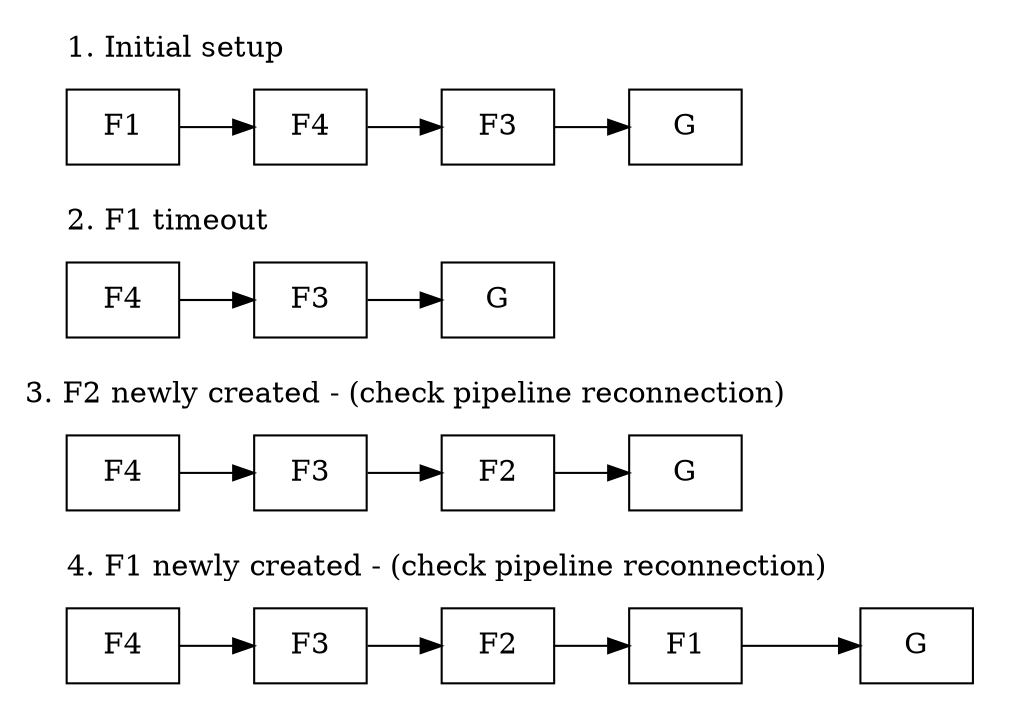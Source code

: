 digraph G {
    rankdir=LR
    node [shape=box]

    subgraph cluster_g4 {
        label="4. F1 newly created - (check pipeline reconnection)";
        labeljust=l; // Place label on the left
        color=transparent;
        F1_4 [label="F1"];
        F2_4 [label="F2"];
        F3_4 [label="F3"];
        F4_4 [label="F4"];
        G_4 [label="G"];

        F4_4 -> F3_4;
        F3_4 -> F2_4;
        F2_4 -> F1_4;
        F1_4 -> G_4;
    }

    subgraph cluster_g3 {
        label="3. F2 newly created - (check pipeline reconnection)";
        labeljust=l; // Place label on the left
        color=transparent;
        F2_3 [label="F2"];
        F3_3 [label="F3"];
        F4_3 [label="F4"];
        G_3 [label="G"];

        F4_3 -> F3_3;
        F3_3 -> F2_3;
        F2_3 -> G_3;
    }

    subgraph cluster_g2 {
        label="2. F1 timeout";
        labeljust=l; // Place label on the left
        color=transparent;
        F3_2 [label="F3"];
        F4_2 [label="F4"];
        G_2 [label="G"];

        F4_2 -> F3_2;
        F3_2 -> G_2; 
    }

    subgraph cluster_g1 {
        label="1. Initial setup";
        labeljust=l; // Place label on the left
        color=transparent;
        // nodes
        F1_1 [label="F1"]
        F3_1 [label="F3"]
        F4_1 [label="F4"]
        G_1 [label="G"]

        F1_1 -> F4_1;
        F4_1 -> F3_1;
        F3_1 -> G_1;
    }
    
}